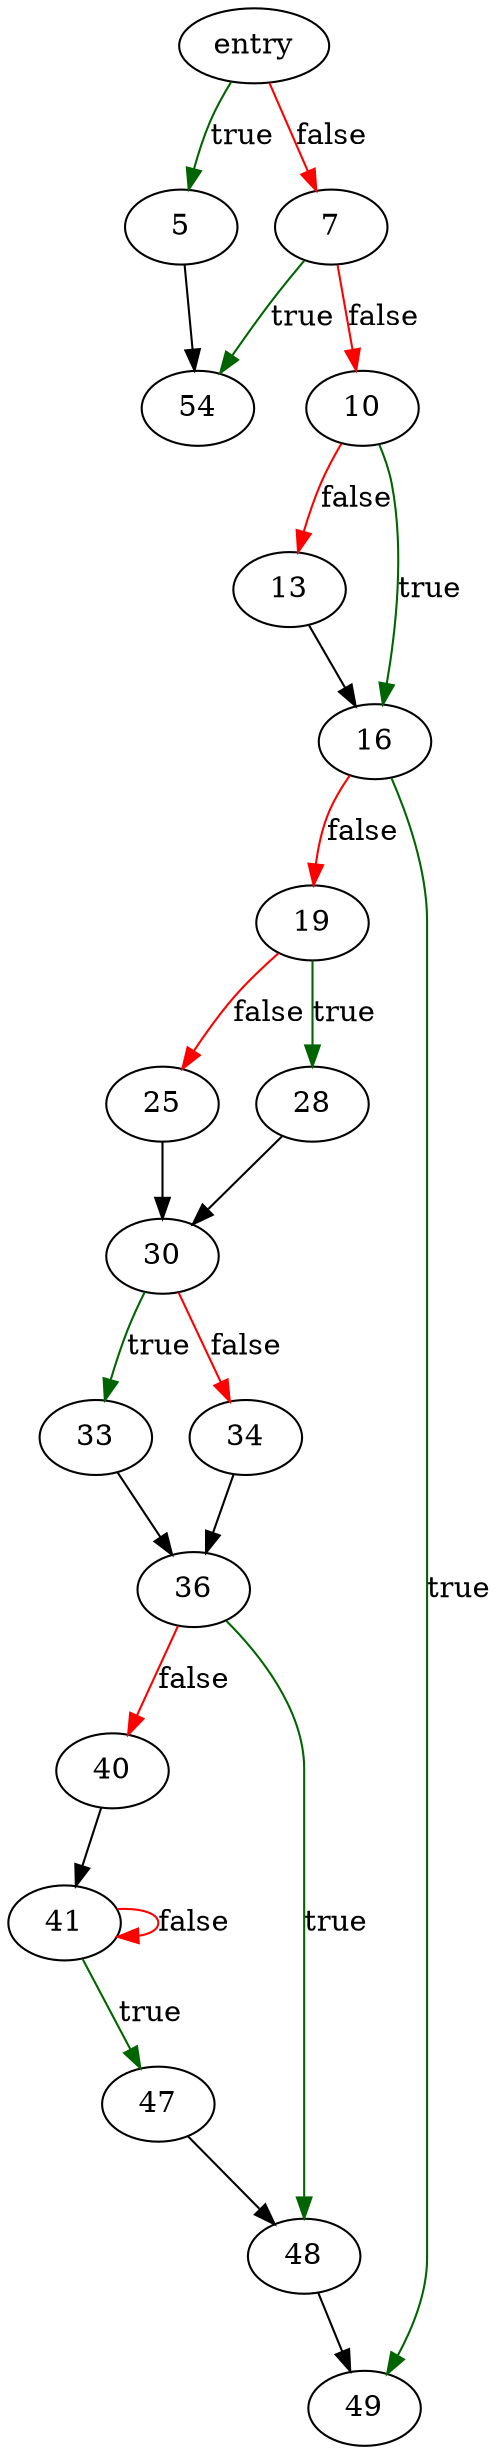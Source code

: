 digraph "localtime_rz" {
	// Node definitions.
	3 [label=entry];
	5;
	7;
	10;
	13;
	16;
	19;
	25;
	28;
	30;
	33;
	34;
	36;
	40;
	41;
	47;
	48;
	49;
	54;

	// Edge definitions.
	3 -> 5 [
		color=darkgreen
		label=true
	];
	3 -> 7 [
		color=red
		label=false
	];
	5 -> 54;
	7 -> 10 [
		color=red
		label=false
	];
	7 -> 54 [
		color=darkgreen
		label=true
	];
	10 -> 13 [
		color=red
		label=false
	];
	10 -> 16 [
		color=darkgreen
		label=true
	];
	13 -> 16;
	16 -> 19 [
		color=red
		label=false
	];
	16 -> 49 [
		color=darkgreen
		label=true
	];
	19 -> 25 [
		color=red
		label=false
	];
	19 -> 28 [
		color=darkgreen
		label=true
	];
	25 -> 30;
	28 -> 30;
	30 -> 33 [
		color=darkgreen
		label=true
	];
	30 -> 34 [
		color=red
		label=false
	];
	33 -> 36;
	34 -> 36;
	36 -> 40 [
		color=red
		label=false
	];
	36 -> 48 [
		color=darkgreen
		label=true
	];
	40 -> 41;
	41 -> 41 [
		color=red
		label=false
	];
	41 -> 47 [
		color=darkgreen
		label=true
	];
	47 -> 48;
	48 -> 49;
}